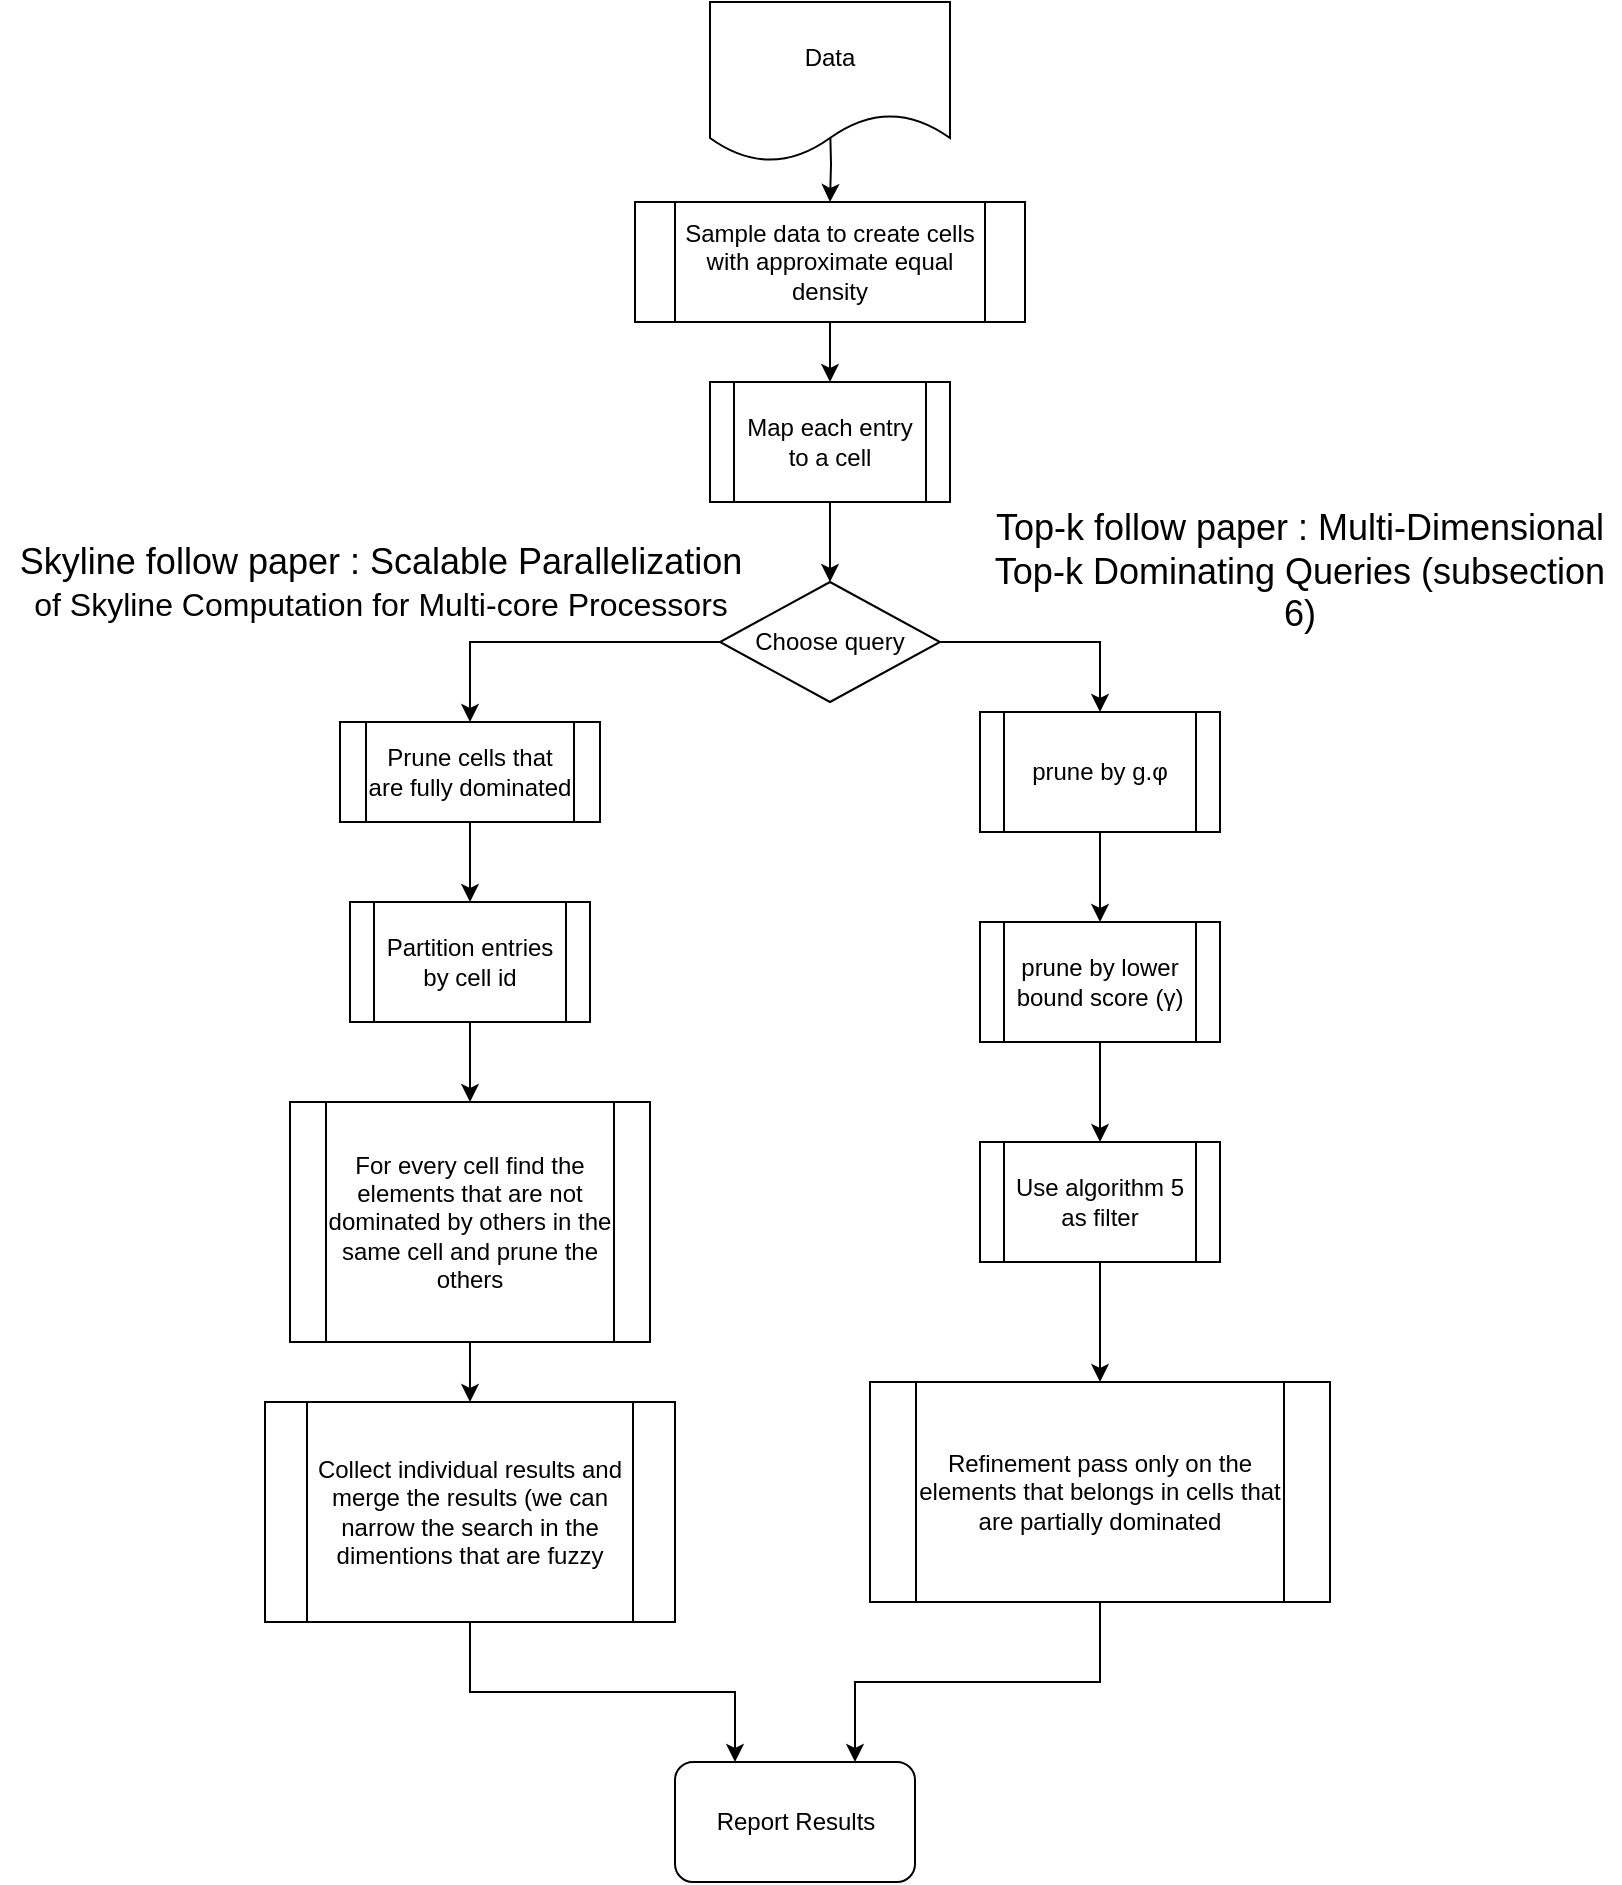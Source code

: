 <mxfile version="13.7.9" type="github">
  <diagram id="C5RBs43oDa-KdzZeNtuy" name="Page-1">
    <mxGraphModel dx="2422" dy="770" grid="1" gridSize="10" guides="1" tooltips="1" connect="1" arrows="1" fold="1" page="1" pageScale="1" pageWidth="827" pageHeight="1169" math="0" shadow="0">
      <root>
        <mxCell id="WIyWlLk6GJQsqaUBKTNV-0" />
        <mxCell id="WIyWlLk6GJQsqaUBKTNV-1" parent="WIyWlLk6GJQsqaUBKTNV-0" />
        <mxCell id="kOw52LvNa-DupUHvRuqN-4" style="edgeStyle=orthogonalEdgeStyle;rounded=0;orthogonalLoop=1;jettySize=auto;html=1;exitX=0.5;exitY=1;exitDx=0;exitDy=0;exitPerimeter=0;entryX=0.5;entryY=0;entryDx=0;entryDy=0;" edge="1" parent="WIyWlLk6GJQsqaUBKTNV-1" target="kOw52LvNa-DupUHvRuqN-1">
          <mxGeometry relative="1" as="geometry">
            <mxPoint x="405" y="60" as="sourcePoint" />
          </mxGeometry>
        </mxCell>
        <mxCell id="kOw52LvNa-DupUHvRuqN-3" style="edgeStyle=orthogonalEdgeStyle;rounded=0;orthogonalLoop=1;jettySize=auto;html=1;exitX=0.5;exitY=1;exitDx=0;exitDy=0;entryX=0.5;entryY=0;entryDx=0;entryDy=0;" edge="1" parent="WIyWlLk6GJQsqaUBKTNV-1" source="kOw52LvNa-DupUHvRuqN-1" target="kOw52LvNa-DupUHvRuqN-2">
          <mxGeometry relative="1" as="geometry" />
        </mxCell>
        <mxCell id="kOw52LvNa-DupUHvRuqN-1" value="Sample data to create cells with approximate equal density" style="shape=process;whiteSpace=wrap;html=1;backgroundOutline=1;" vertex="1" parent="WIyWlLk6GJQsqaUBKTNV-1">
          <mxGeometry x="307.5" y="100" width="195" height="60" as="geometry" />
        </mxCell>
        <mxCell id="kOw52LvNa-DupUHvRuqN-7" value="" style="edgeStyle=orthogonalEdgeStyle;rounded=0;orthogonalLoop=1;jettySize=auto;html=1;" edge="1" parent="WIyWlLk6GJQsqaUBKTNV-1" source="kOw52LvNa-DupUHvRuqN-2" target="kOw52LvNa-DupUHvRuqN-5">
          <mxGeometry relative="1" as="geometry" />
        </mxCell>
        <mxCell id="kOw52LvNa-DupUHvRuqN-2" value="Map each entry to a cell" style="shape=process;whiteSpace=wrap;html=1;backgroundOutline=1;" vertex="1" parent="WIyWlLk6GJQsqaUBKTNV-1">
          <mxGeometry x="345" y="190" width="120" height="60" as="geometry" />
        </mxCell>
        <mxCell id="kOw52LvNa-DupUHvRuqN-11" value="" style="edgeStyle=orthogonalEdgeStyle;rounded=0;orthogonalLoop=1;jettySize=auto;html=1;" edge="1" parent="WIyWlLk6GJQsqaUBKTNV-1" source="kOw52LvNa-DupUHvRuqN-5" target="kOw52LvNa-DupUHvRuqN-10">
          <mxGeometry relative="1" as="geometry" />
        </mxCell>
        <mxCell id="kOw52LvNa-DupUHvRuqN-20" style="edgeStyle=orthogonalEdgeStyle;rounded=0;orthogonalLoop=1;jettySize=auto;html=1;" edge="1" parent="WIyWlLk6GJQsqaUBKTNV-1" source="kOw52LvNa-DupUHvRuqN-5" target="kOw52LvNa-DupUHvRuqN-19">
          <mxGeometry relative="1" as="geometry" />
        </mxCell>
        <mxCell id="kOw52LvNa-DupUHvRuqN-5" value="Choose query" style="rhombus;whiteSpace=wrap;html=1;" vertex="1" parent="WIyWlLk6GJQsqaUBKTNV-1">
          <mxGeometry x="350" y="290" width="110" height="60" as="geometry" />
        </mxCell>
        <mxCell id="kOw52LvNa-DupUHvRuqN-9" value="Data" style="shape=document;whiteSpace=wrap;html=1;boundedLbl=1;" vertex="1" parent="WIyWlLk6GJQsqaUBKTNV-1">
          <mxGeometry x="345" width="120" height="80" as="geometry" />
        </mxCell>
        <mxCell id="kOw52LvNa-DupUHvRuqN-14" value="" style="edgeStyle=orthogonalEdgeStyle;rounded=0;orthogonalLoop=1;jettySize=auto;html=1;" edge="1" parent="WIyWlLk6GJQsqaUBKTNV-1" source="kOw52LvNa-DupUHvRuqN-10" target="kOw52LvNa-DupUHvRuqN-13">
          <mxGeometry relative="1" as="geometry" />
        </mxCell>
        <mxCell id="kOw52LvNa-DupUHvRuqN-10" value="Prune cells that are fully dominated" style="shape=process;whiteSpace=wrap;html=1;backgroundOutline=1;" vertex="1" parent="WIyWlLk6GJQsqaUBKTNV-1">
          <mxGeometry x="160" y="360" width="130" height="50" as="geometry" />
        </mxCell>
        <mxCell id="kOw52LvNa-DupUHvRuqN-12" value="&lt;div&gt;&lt;font style=&quot;font-size: 18px&quot;&gt;Skyline follow paper : Scalable Parallelization &lt;br&gt;&lt;/font&gt;&lt;/div&gt;&lt;div&gt;&lt;font size=&quot;3&quot;&gt;of Skyline Computation for Multi-core Processors&lt;/font&gt;&lt;/div&gt;" style="text;html=1;align=center;verticalAlign=middle;resizable=0;points=[];autosize=1;" vertex="1" parent="WIyWlLk6GJQsqaUBKTNV-1">
          <mxGeometry x="-10" y="270" width="380" height="40" as="geometry" />
        </mxCell>
        <mxCell id="kOw52LvNa-DupUHvRuqN-16" value="" style="edgeStyle=orthogonalEdgeStyle;rounded=0;orthogonalLoop=1;jettySize=auto;html=1;" edge="1" parent="WIyWlLk6GJQsqaUBKTNV-1" source="kOw52LvNa-DupUHvRuqN-13" target="kOw52LvNa-DupUHvRuqN-15">
          <mxGeometry relative="1" as="geometry" />
        </mxCell>
        <mxCell id="kOw52LvNa-DupUHvRuqN-13" value="Partition entries by cell id" style="shape=process;whiteSpace=wrap;html=1;backgroundOutline=1;" vertex="1" parent="WIyWlLk6GJQsqaUBKTNV-1">
          <mxGeometry x="165" y="450" width="120" height="60" as="geometry" />
        </mxCell>
        <mxCell id="kOw52LvNa-DupUHvRuqN-18" value="" style="edgeStyle=orthogonalEdgeStyle;rounded=0;orthogonalLoop=1;jettySize=auto;html=1;" edge="1" parent="WIyWlLk6GJQsqaUBKTNV-1" source="kOw52LvNa-DupUHvRuqN-15" target="kOw52LvNa-DupUHvRuqN-17">
          <mxGeometry relative="1" as="geometry" />
        </mxCell>
        <mxCell id="kOw52LvNa-DupUHvRuqN-15" value="For every cell find the elements that are not dominated by others in the same cell and prune the others" style="shape=process;whiteSpace=wrap;html=1;backgroundOutline=1;" vertex="1" parent="WIyWlLk6GJQsqaUBKTNV-1">
          <mxGeometry x="135" y="550" width="180" height="120" as="geometry" />
        </mxCell>
        <mxCell id="kOw52LvNa-DupUHvRuqN-31" style="edgeStyle=orthogonalEdgeStyle;rounded=0;orthogonalLoop=1;jettySize=auto;html=1;entryX=0.25;entryY=0;entryDx=0;entryDy=0;" edge="1" parent="WIyWlLk6GJQsqaUBKTNV-1" source="kOw52LvNa-DupUHvRuqN-17" target="kOw52LvNa-DupUHvRuqN-30">
          <mxGeometry relative="1" as="geometry" />
        </mxCell>
        <mxCell id="kOw52LvNa-DupUHvRuqN-17" value="Collect individual results and merge the results (we can narrow the search in the dimentions that are fuzzy" style="shape=process;whiteSpace=wrap;html=1;backgroundOutline=1;" vertex="1" parent="WIyWlLk6GJQsqaUBKTNV-1">
          <mxGeometry x="122.5" y="700" width="205" height="110" as="geometry" />
        </mxCell>
        <mxCell id="kOw52LvNa-DupUHvRuqN-24" value="" style="edgeStyle=orthogonalEdgeStyle;rounded=0;orthogonalLoop=1;jettySize=auto;html=1;" edge="1" parent="WIyWlLk6GJQsqaUBKTNV-1" source="kOw52LvNa-DupUHvRuqN-19" target="kOw52LvNa-DupUHvRuqN-23">
          <mxGeometry relative="1" as="geometry" />
        </mxCell>
        <mxCell id="kOw52LvNa-DupUHvRuqN-19" value="prune by g.φ" style="shape=process;whiteSpace=wrap;html=1;backgroundOutline=1;" vertex="1" parent="WIyWlLk6GJQsqaUBKTNV-1">
          <mxGeometry x="480" y="355" width="120" height="60" as="geometry" />
        </mxCell>
        <mxCell id="kOw52LvNa-DupUHvRuqN-21" value="&lt;font style=&quot;font-size: 18px&quot;&gt;Top-k follow paper : Multi-Dimensional Top-k Dominating Queries (subsection 6)&lt;/font&gt;" style="text;html=1;strokeColor=none;fillColor=none;align=center;verticalAlign=middle;whiteSpace=wrap;rounded=0;" vertex="1" parent="WIyWlLk6GJQsqaUBKTNV-1">
          <mxGeometry x="480" y="250" width="320" height="70" as="geometry" />
        </mxCell>
        <mxCell id="kOw52LvNa-DupUHvRuqN-26" value="" style="edgeStyle=orthogonalEdgeStyle;rounded=0;orthogonalLoop=1;jettySize=auto;html=1;" edge="1" parent="WIyWlLk6GJQsqaUBKTNV-1" source="kOw52LvNa-DupUHvRuqN-23" target="kOw52LvNa-DupUHvRuqN-25">
          <mxGeometry relative="1" as="geometry" />
        </mxCell>
        <mxCell id="kOw52LvNa-DupUHvRuqN-23" value="prune by lower bound score (γ)" style="shape=process;whiteSpace=wrap;html=1;backgroundOutline=1;" vertex="1" parent="WIyWlLk6GJQsqaUBKTNV-1">
          <mxGeometry x="480" y="460" width="120" height="60" as="geometry" />
        </mxCell>
        <mxCell id="kOw52LvNa-DupUHvRuqN-28" value="" style="edgeStyle=orthogonalEdgeStyle;rounded=0;orthogonalLoop=1;jettySize=auto;html=1;" edge="1" parent="WIyWlLk6GJQsqaUBKTNV-1" source="kOw52LvNa-DupUHvRuqN-25" target="kOw52LvNa-DupUHvRuqN-27">
          <mxGeometry relative="1" as="geometry" />
        </mxCell>
        <mxCell id="kOw52LvNa-DupUHvRuqN-25" value="Use algorithm 5 as filter" style="shape=process;whiteSpace=wrap;html=1;backgroundOutline=1;" vertex="1" parent="WIyWlLk6GJQsqaUBKTNV-1">
          <mxGeometry x="480" y="570" width="120" height="60" as="geometry" />
        </mxCell>
        <mxCell id="kOw52LvNa-DupUHvRuqN-32" style="edgeStyle=orthogonalEdgeStyle;rounded=0;orthogonalLoop=1;jettySize=auto;html=1;entryX=0.75;entryY=0;entryDx=0;entryDy=0;" edge="1" parent="WIyWlLk6GJQsqaUBKTNV-1" source="kOw52LvNa-DupUHvRuqN-27" target="kOw52LvNa-DupUHvRuqN-30">
          <mxGeometry relative="1" as="geometry" />
        </mxCell>
        <mxCell id="kOw52LvNa-DupUHvRuqN-27" value="Refinement pass only on the elements that belongs in cells that are partially dominated" style="shape=process;whiteSpace=wrap;html=1;backgroundOutline=1;" vertex="1" parent="WIyWlLk6GJQsqaUBKTNV-1">
          <mxGeometry x="425" y="690" width="230" height="110" as="geometry" />
        </mxCell>
        <mxCell id="kOw52LvNa-DupUHvRuqN-30" value="Report Results" style="rounded=1;whiteSpace=wrap;html=1;" vertex="1" parent="WIyWlLk6GJQsqaUBKTNV-1">
          <mxGeometry x="327.5" y="880" width="120" height="60" as="geometry" />
        </mxCell>
      </root>
    </mxGraphModel>
  </diagram>
</mxfile>
